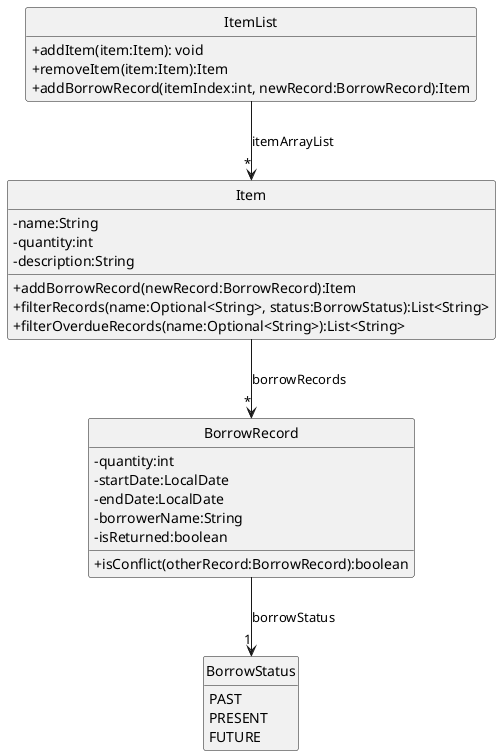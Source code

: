 @startuml
hide circle
skinparam classAttributeIconSize 0
hide empty members
hide empty attributes

class ItemList {
 +addItem(item:Item): void
 +removeItem(item:Item):Item
 +addBorrowRecord(itemIndex:int, newRecord:BorrowRecord):Item
}

class Item {
 -name:String
 -quantity:int
 -description:String
 +addBorrowRecord(newRecord:BorrowRecord):Item
 +filterRecords(name:Optional<String>, status:BorrowStatus):List<String>
 +filterOverdueRecords(name:Optional<String>):List<String>
}

class BorrowRecord {
 -quantity:int
 -startDate:LocalDate
 -endDate:LocalDate
 -borrowerName:String
 -isReturned:boolean
 +isConflict(otherRecord:BorrowRecord):boolean
}

enum BorrowStatus {
 PAST
 PRESENT
 FUTURE
}

ItemList --> "*" Item:itemArrayList
Item --> "*" BorrowRecord:borrowRecords
BorrowRecord --> "1" BorrowStatus:borrowStatus
@enduml
